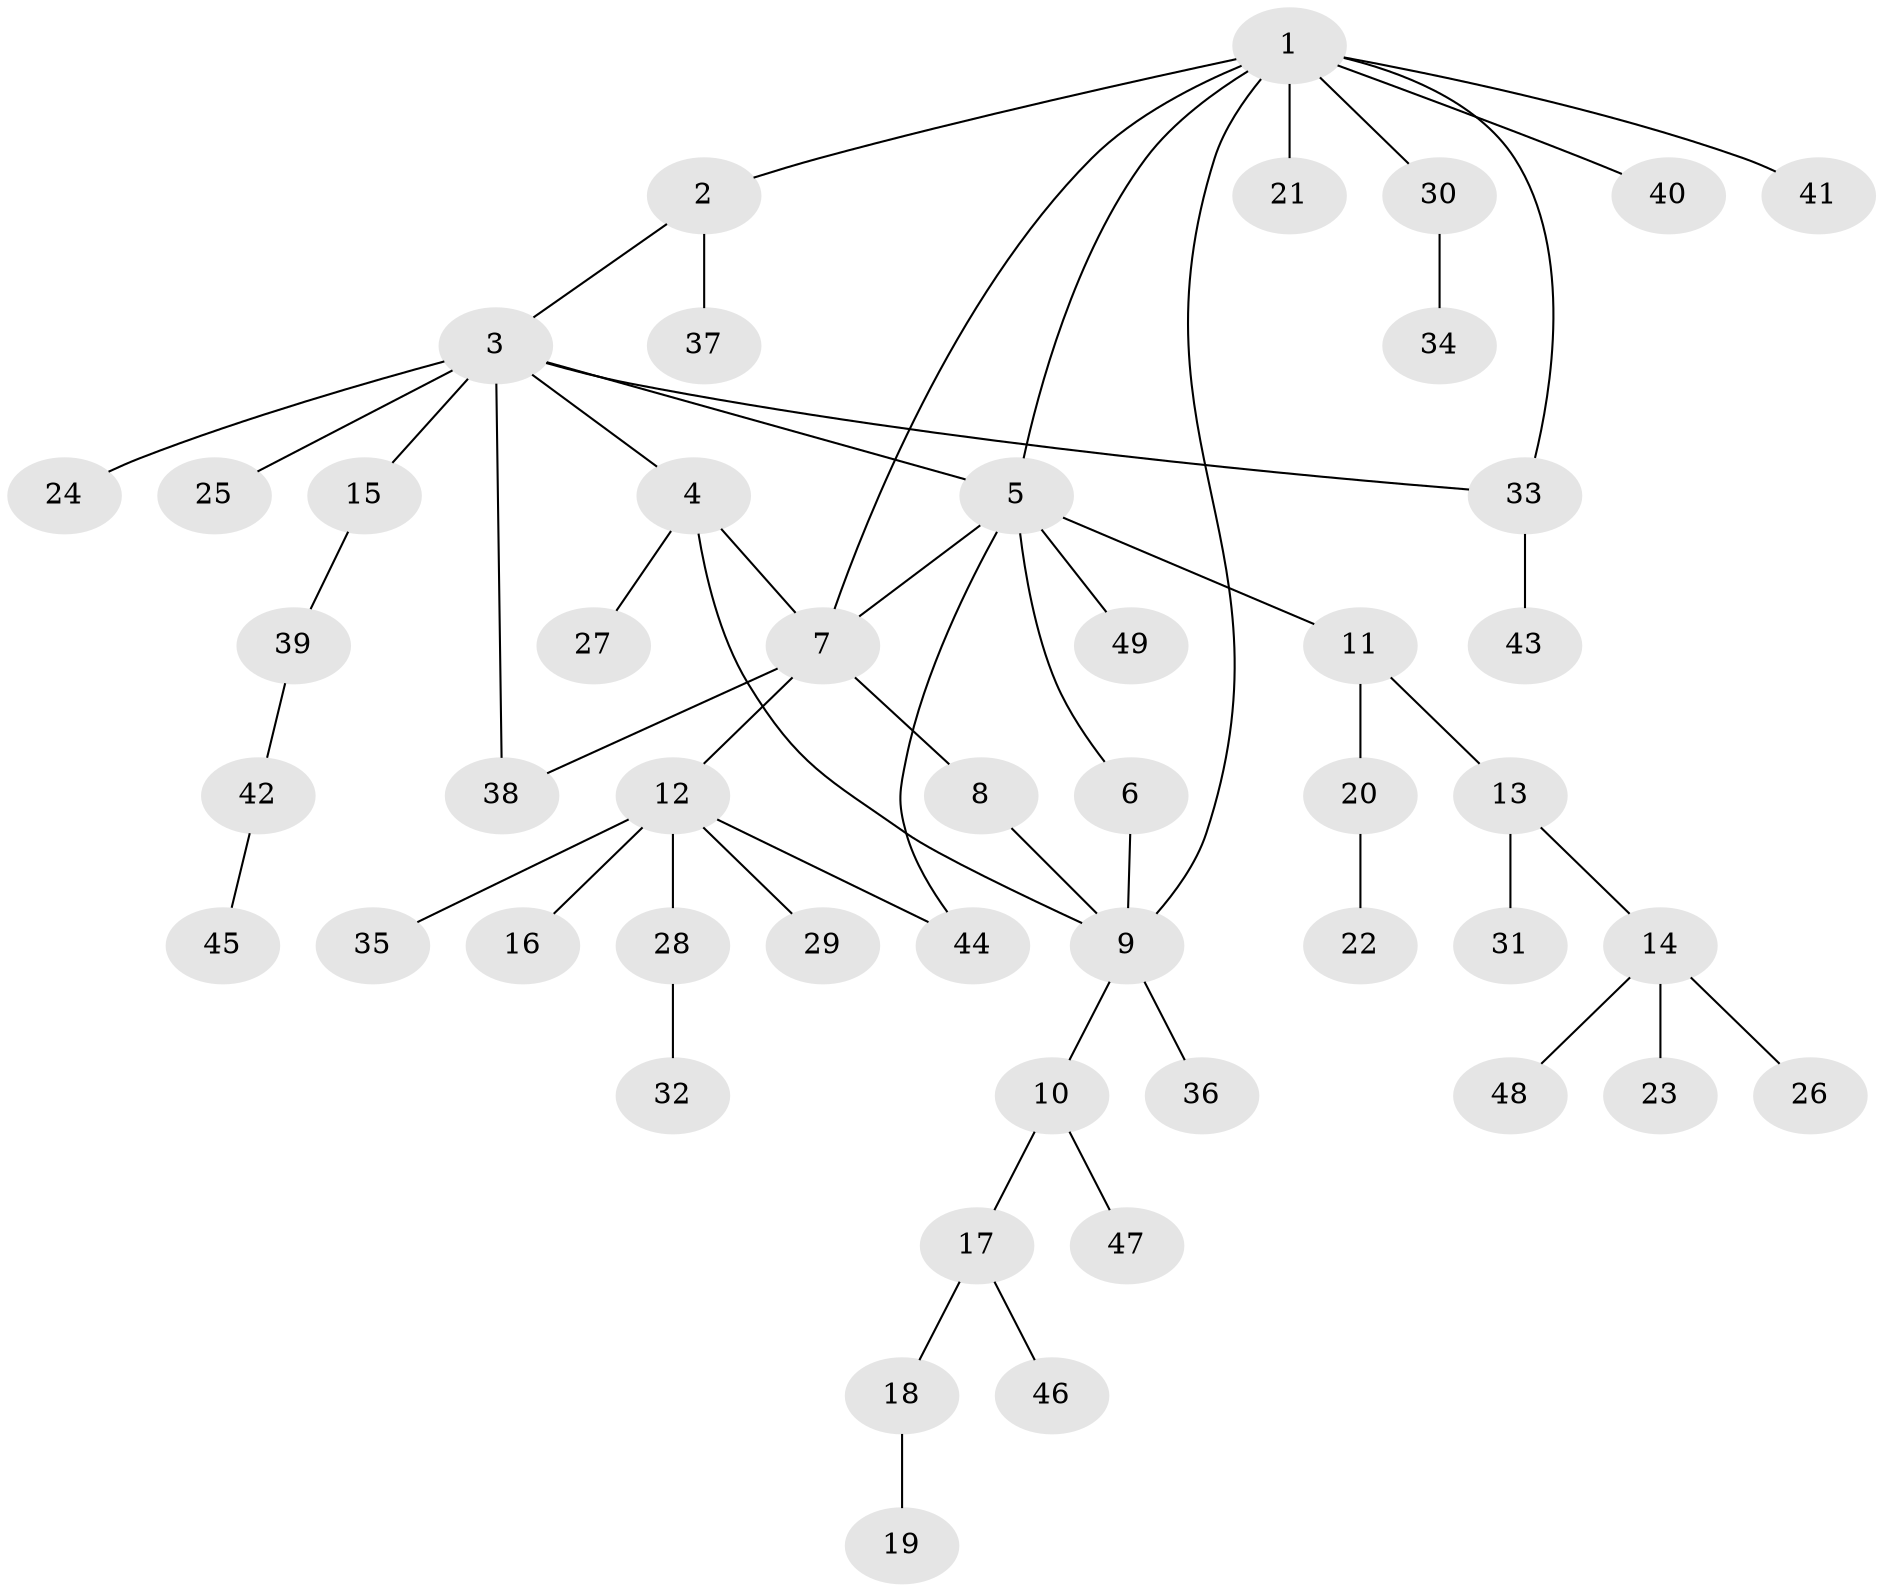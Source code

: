 // Generated by graph-tools (version 1.1) at 2025/54/03/09/25 04:54:46]
// undirected, 49 vertices, 57 edges
graph export_dot {
graph [start="1"]
  node [color=gray90,style=filled];
  1;
  2;
  3;
  4;
  5;
  6;
  7;
  8;
  9;
  10;
  11;
  12;
  13;
  14;
  15;
  16;
  17;
  18;
  19;
  20;
  21;
  22;
  23;
  24;
  25;
  26;
  27;
  28;
  29;
  30;
  31;
  32;
  33;
  34;
  35;
  36;
  37;
  38;
  39;
  40;
  41;
  42;
  43;
  44;
  45;
  46;
  47;
  48;
  49;
  1 -- 2;
  1 -- 5;
  1 -- 7;
  1 -- 9;
  1 -- 21;
  1 -- 30;
  1 -- 33;
  1 -- 40;
  1 -- 41;
  2 -- 3;
  2 -- 37;
  3 -- 4;
  3 -- 5;
  3 -- 15;
  3 -- 24;
  3 -- 25;
  3 -- 33;
  3 -- 38;
  4 -- 7;
  4 -- 9;
  4 -- 27;
  5 -- 6;
  5 -- 7;
  5 -- 11;
  5 -- 44;
  5 -- 49;
  6 -- 9;
  7 -- 8;
  7 -- 12;
  7 -- 38;
  8 -- 9;
  9 -- 10;
  9 -- 36;
  10 -- 17;
  10 -- 47;
  11 -- 13;
  11 -- 20;
  12 -- 16;
  12 -- 28;
  12 -- 29;
  12 -- 35;
  12 -- 44;
  13 -- 14;
  13 -- 31;
  14 -- 23;
  14 -- 26;
  14 -- 48;
  15 -- 39;
  17 -- 18;
  17 -- 46;
  18 -- 19;
  20 -- 22;
  28 -- 32;
  30 -- 34;
  33 -- 43;
  39 -- 42;
  42 -- 45;
}
